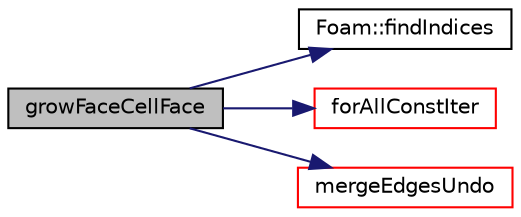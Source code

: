 digraph "growFaceCellFace"
{
  bgcolor="transparent";
  edge [fontname="Helvetica",fontsize="10",labelfontname="Helvetica",labelfontsize="10"];
  node [fontname="Helvetica",fontsize="10",shape=record];
  rankdir="LR";
  Node14982 [label="growFaceCellFace",height=0.2,width=0.4,color="black", fillcolor="grey75", style="filled", fontcolor="black"];
  Node14982 -> Node14983 [color="midnightblue",fontsize="10",style="solid",fontname="Helvetica"];
  Node14983 [label="Foam::findIndices",height=0.2,width=0.4,color="black",URL="$a21851.html#a397299eb3cd05ecb81797e7109e2f0b9",tooltip="Find all occurences of given element. Linear search. "];
  Node14982 -> Node14984 [color="midnightblue",fontsize="10",style="solid",fontname="Helvetica"];
  Node14984 [label="forAllConstIter",height=0.2,width=0.4,color="red",URL="$a39311.html#ae21e2836509b0fa7f7cedf6493b11b09"];
  Node14982 -> Node15281 [color="midnightblue",fontsize="10",style="solid",fontname="Helvetica"];
  Node15281 [label="mergeEdgesUndo",height=0.2,width=0.4,color="red",URL="$a25857.html#a25b6e413ec6206e879f283d99509812f",tooltip="Merge edges, maintain mesh quality. Return global number. "];
}
